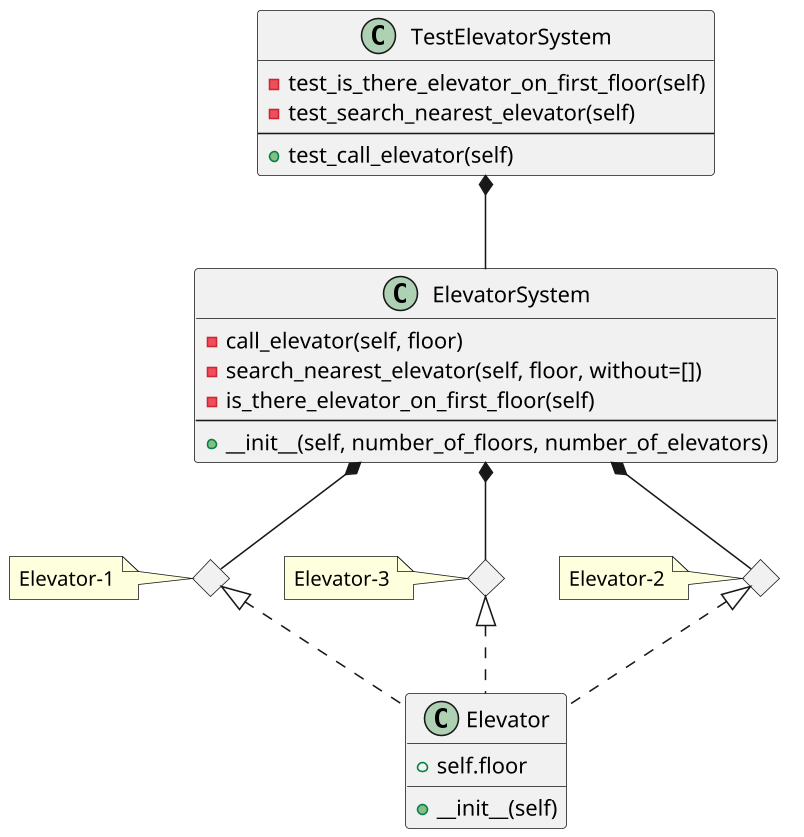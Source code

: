 @startuml

skinparam dpi 150

class Elevator{
+__init__(self)
+self.floor
}


class ElevatorSystem{
-call_elevator(self, floor)
-search_nearest_elevator(self, floor, without=[])
-is_there_elevator_on_first_floor(self)
---
+__init__(self, number_of_floors, number_of_elevators)
}

class TestElevatorSystem{
-test_is_there_elevator_on_first_floor(self)
-test_search_nearest_elevator(self)
---
+test_call_elevator(self)
}

diamond Elevator1
diamond Elevator2
diamond Elevator3

ElevatorSystem *-- Elevator1
ElevatorSystem *-- Elevator2
ElevatorSystem *-- Elevator3

Elevator1 <|.. Elevator
Elevator2 <|.. Elevator
Elevator3 <|.. Elevator

TestElevatorSystem *-- ElevatorSystem 

note left of Elevator1: Elevator-1
note left of Elevator2: Elevator-2
note left of Elevator3: Elevator-3

@enduml